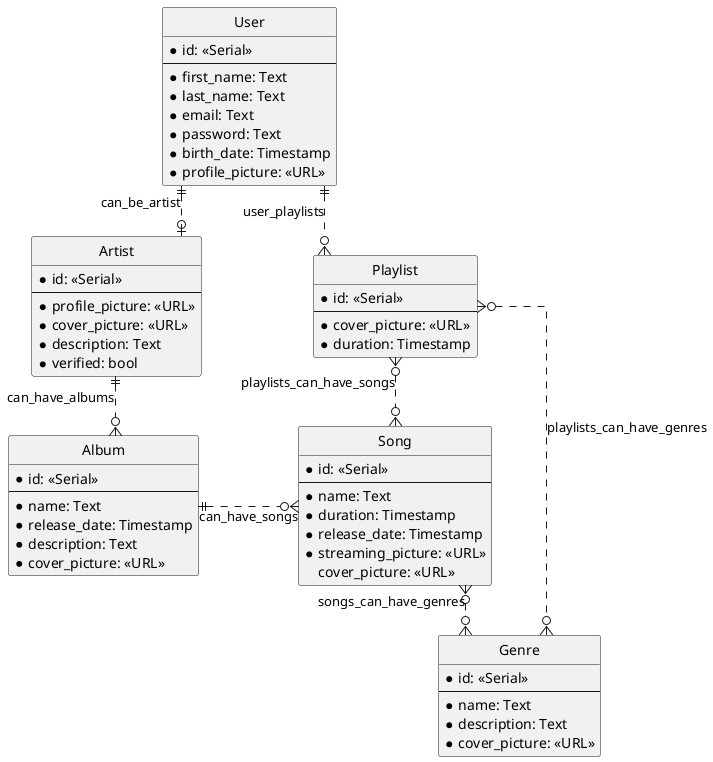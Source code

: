 @startuml spotify

' visual style
hide circle

' straight lines
skinparam BackgroundColor white
skinparam Linetype ortho
skinparam Nodesep 100
skinparam Ranksep 50


entity User {
    * id: <<Serial>>
    ---
    * first_name: Text
    * last_name: Text
    * email: Text
    * password: Text
    * birth_date: Timestamp
    * profile_picture: <<URL>>
}


entity Artist {
    * id: <<Serial>>
    ---
    * profile_picture: <<URL>>
    * cover_picture: <<URL>>
    * description: Text
    * verified: bool
}


entity Album {
    * id: <<Serial>>
    ---
    * name: Text
    * release_date: Timestamp
    * description: Text
    * cover_picture: <<URL>>
}


entity Playlist {
    * id: <<Serial>>
    ---
    * cover_picture: <<URL>>
    * duration: Timestamp
}


entity Song {
    * id: <<Serial>>
    ---
    * name: Text
    * duration: Timestamp
    * release_date: Timestamp
    * streaming_picture: <<URL>>
      cover_picture: <<URL>>
}


entity Genre {
    * id: <<Serial>>
    ---
    * name: Text
    * description: Text
    * cover_picture: <<URL>>
}


User ||.d.o| Artist: can_be_artist
Artist ||.d.o{ Album: can_have_albums
Album ||.r.o{ Song: can_have_songs
Song }o.d.o{ Genre: songs_can_have_genres
User ||.d.o{ Playlist: user_playlists
Playlist }o.d.o{ Song: playlists_can_have_songs
Playlist }o.d.o{ Genre: playlists_can_have_genres

@enduml